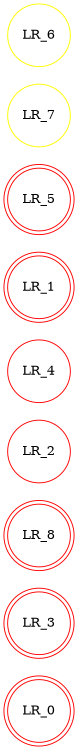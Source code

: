 digraph finite_state_machine {
	rankdir=LR;
	size="8,5"
	node [shape = doublecircle, color = red]; LR_0 LR_3 LR_8;
	node [shape = circle, color = red]; LR_2 LR_4;
	node [shape = doublecircle, color = red]; LR_1 LR_5;
	node [shape = circle, color = yellow]; LR_7 LR_6;
}

